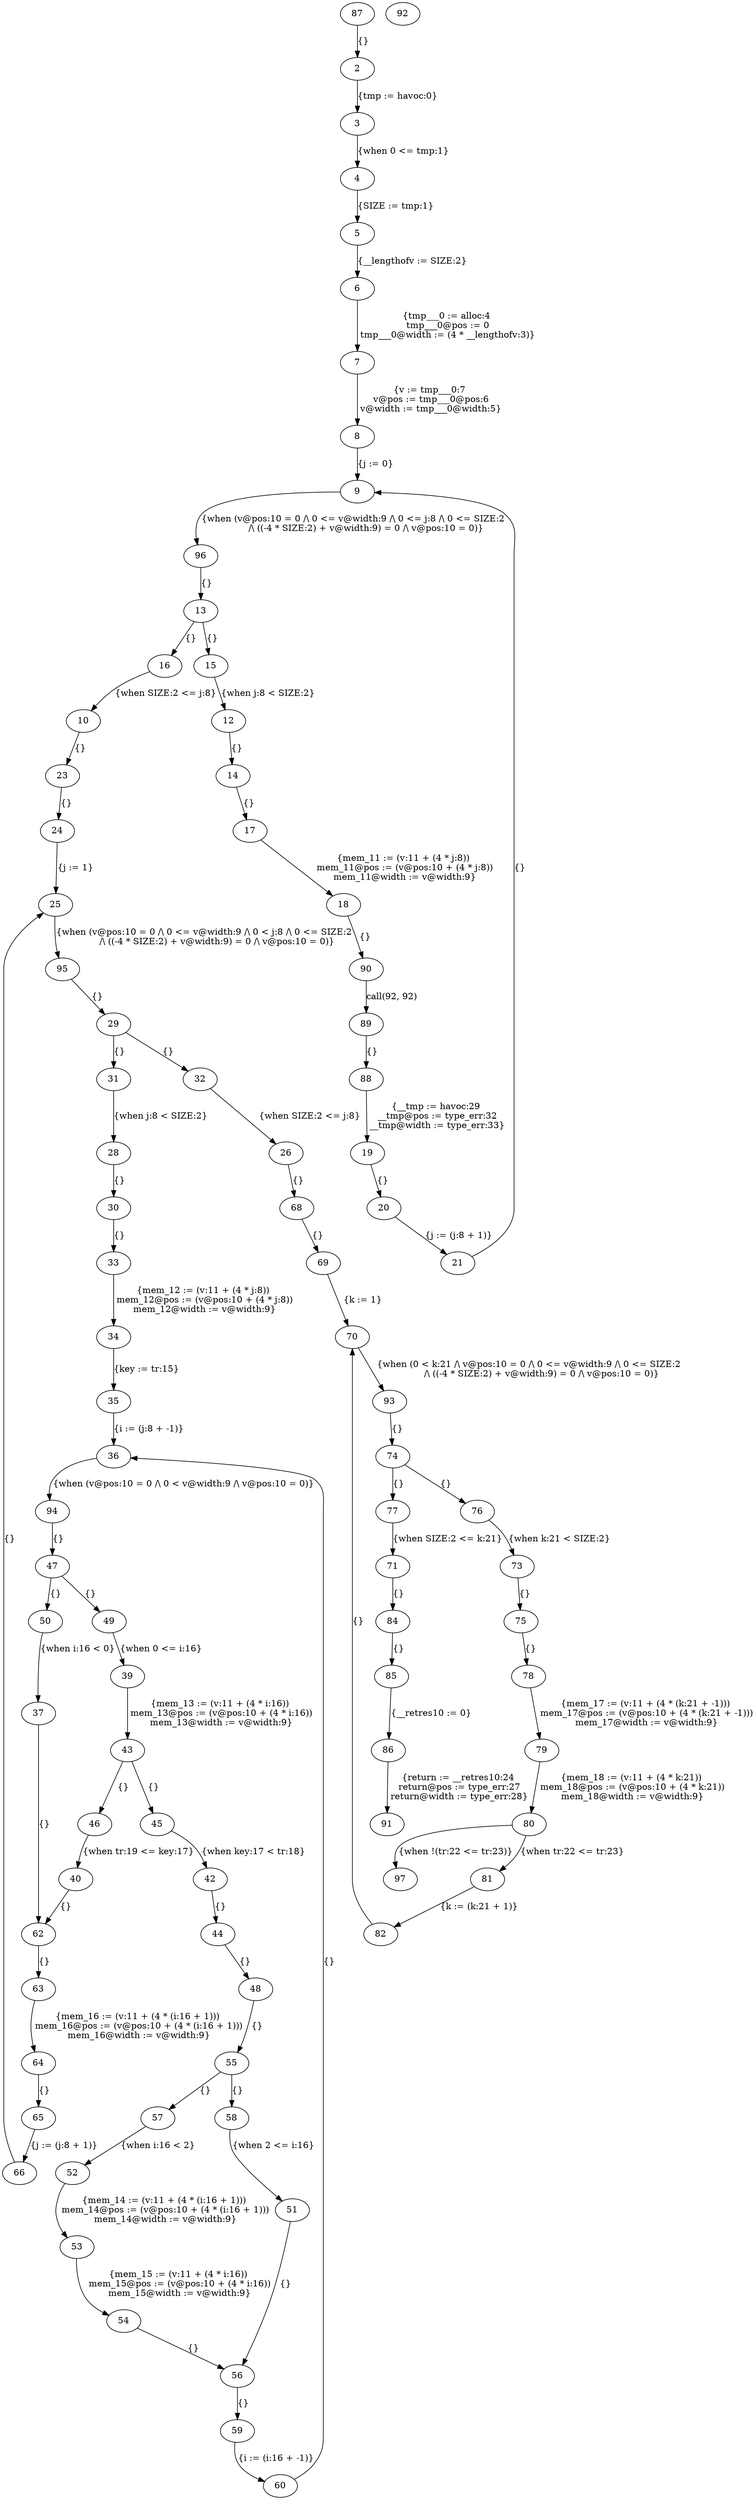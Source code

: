 digraph G {
  "2";
  "3";
  "4";
  "5";
  "6";
  "7";
  "8";
  "9";
  "10";
  "12";
  "13";
  "14";
  "15";
  "16";
  "17";
  "18";
  "19";
  "20";
  "21";
  "23";
  "24";
  "25";
  "26";
  "28";
  "29";
  "30";
  "31";
  "32";
  "33";
  "34";
  "35";
  "36";
  "37";
  "39";
  "40";
  "42";
  "43";
  "44";
  "45";
  "46";
  "47";
  "48";
  "49";
  "50";
  "51";
  "52";
  "53";
  "54";
  "55";
  "56";
  "57";
  "58";
  "59";
  "60";
  "62";
  "63";
  "64";
  "65";
  "66";
  "68";
  "69";
  "70";
  "71";
  "73";
  "74";
  "75";
  "76";
  "77";
  "78";
  "79";
  "80";
  "81";
  "82";
  "84";
  "85";
  "86";
  "87";
  "88";
  "89";
  "90";
  "91";
  "92";
  "93";
  "94";
  "95";
  "96";
  "97";
  
  
  "2" -> "3" [label="{tmp := havoc:0}", ];
  "3" -> "4" [label="{when 0 <= tmp:1}", ];
  "4" -> "5" [label="{SIZE := tmp:1}", ];
  "5" -> "6" [label="{__lengthofv := SIZE:2}", ];
  "6" -> "7" [label="{tmp___0 := alloc:4\n tmp___0@pos := 0\n tmp___0@width := (4 * __lengthofv:3)}",
              ];
  "7" -> "8" [label="{v := tmp___0:7\n v@pos := tmp___0@pos:6\n v@width := tmp___0@width:5}",
              ];
  "8" -> "9" [label="{j := 0}", ];
  "9" -> "96" [label="{when (v@pos:10 = 0 /\\ 0 <= v@width:9 /\\ 0 <= j:8 /\\ 0 <= SIZE:2\n         /\\ ((-4 * SIZE:2) + v@width:9) = 0 /\\ v@pos:10 = 0)}",
               ];
  "10" -> "23" [label="{}", ];
  "12" -> "14" [label="{}", ];
  "13" -> "15" [label="{}", ];
  "13" -> "16" [label="{}", ];
  "14" -> "17" [label="{}", ];
  "15" -> "12" [label="{when j:8 < SIZE:2}", ];
  "16" -> "10" [label="{when SIZE:2 <= j:8}", ];
  "17" -> "18" [label="{mem_11 := (v:11 + (4 * j:8))\n mem_11@pos := (v@pos:10 + (4 * j:8))\n mem_11@width := v@width:9}",
                ];
  "18" -> "90" [label="{}", ];
  "19" -> "20" [label="{}", ];
  "20" -> "21" [label="{j := (j:8 + 1)}", ];
  "21" -> "9" [label="{}", ];
  "23" -> "24" [label="{}", ];
  "24" -> "25" [label="{j := 1}", ];
  "25" -> "95" [label="{when (v@pos:10 = 0 /\\ 0 <= v@width:9 /\\ 0 < j:8 /\\ 0 <= SIZE:2\n         /\\ ((-4 * SIZE:2) + v@width:9) = 0 /\\ v@pos:10 = 0)}",
                ];
  "26" -> "68" [label="{}", ];
  "28" -> "30" [label="{}", ];
  "29" -> "31" [label="{}", ];
  "29" -> "32" [label="{}", ];
  "30" -> "33" [label="{}", ];
  "31" -> "28" [label="{when j:8 < SIZE:2}", ];
  "32" -> "26" [label="{when SIZE:2 <= j:8}", ];
  "33" -> "34" [label="{mem_12 := (v:11 + (4 * j:8))\n mem_12@pos := (v@pos:10 + (4 * j:8))\n mem_12@width := v@width:9}",
                ];
  "34" -> "35" [label="{key := tr:15}", ];
  "35" -> "36" [label="{i := (j:8 + -1)}", ];
  "36" -> "94" [label="{when (v@pos:10 = 0 /\\ 0 < v@width:9 /\\ v@pos:10 = 0)}",
                ];
  "37" -> "62" [label="{}", ];
  "39" -> "43" [label="{mem_13 := (v:11 + (4 * i:16))\n mem_13@pos := (v@pos:10 + (4 * i:16))\n mem_13@width := v@width:9}",
                ];
  "40" -> "62" [label="{}", ];
  "42" -> "44" [label="{}", ];
  "43" -> "45" [label="{}", ];
  "43" -> "46" [label="{}", ];
  "44" -> "48" [label="{}", ];
  "45" -> "42" [label="{when key:17 < tr:18}", ];
  "46" -> "40" [label="{when tr:19 <= key:17}", ];
  "47" -> "49" [label="{}", ];
  "47" -> "50" [label="{}", ];
  "48" -> "55" [label="{}", ];
  "49" -> "39" [label="{when 0 <= i:16}", ];
  "50" -> "37" [label="{when i:16 < 0}", ];
  "51" -> "56" [label="{}", ];
  "52" -> "53" [label="{mem_14 := (v:11 + (4 * (i:16 + 1)))\n mem_14@pos := (v@pos:10 + (4 * (i:16 + 1)))\n mem_14@width := v@width:9}",
                ];
  "53" -> "54" [label="{mem_15 := (v:11 + (4 * i:16))\n mem_15@pos := (v@pos:10 + (4 * i:16))\n mem_15@width := v@width:9}",
                ];
  "54" -> "56" [label="{}", ];
  "55" -> "57" [label="{}", ];
  "55" -> "58" [label="{}", ];
  "56" -> "59" [label="{}", ];
  "57" -> "52" [label="{when i:16 < 2}", ];
  "58" -> "51" [label="{when 2 <= i:16}", ];
  "59" -> "60" [label="{i := (i:16 + -1)}", ];
  "60" -> "36" [label="{}", ];
  "62" -> "63" [label="{}", ];
  "63" -> "64" [label="{mem_16 := (v:11 + (4 * (i:16 + 1)))\n mem_16@pos := (v@pos:10 + (4 * (i:16 + 1)))\n mem_16@width := v@width:9}",
                ];
  "64" -> "65" [label="{}", ];
  "65" -> "66" [label="{j := (j:8 + 1)}", ];
  "66" -> "25" [label="{}", ];
  "68" -> "69" [label="{}", ];
  "69" -> "70" [label="{k := 1}", ];
  "70" -> "93" [label="{when (0 < k:21 /\\ v@pos:10 = 0 /\\ 0 <= v@width:9 /\\ 0 <= SIZE:2\n         /\\ ((-4 * SIZE:2) + v@width:9) = 0 /\\ v@pos:10 = 0)}",
                ];
  "71" -> "84" [label="{}", ];
  "73" -> "75" [label="{}", ];
  "74" -> "76" [label="{}", ];
  "74" -> "77" [label="{}", ];
  "75" -> "78" [label="{}", ];
  "76" -> "73" [label="{when k:21 < SIZE:2}", ];
  "77" -> "71" [label="{when SIZE:2 <= k:21}", ];
  "78" -> "79" [label="{mem_17 := (v:11 + (4 * (k:21 + -1)))\n mem_17@pos := (v@pos:10 + (4 * (k:21 + -1)))\n mem_17@width := v@width:9}",
                ];
  "79" -> "80" [label="{mem_18 := (v:11 + (4 * k:21))\n mem_18@pos := (v@pos:10 + (4 * k:21))\n mem_18@width := v@width:9}",
                ];
  "80" -> "81" [label="{when tr:22 <= tr:23}", ];
  "80" -> "97" [label="{when !(tr:22 <= tr:23)}", ];
  "81" -> "82" [label="{k := (k:21 + 1)}", ];
  "82" -> "70" [label="{}", ];
  "84" -> "85" [label="{}", ];
  "85" -> "86" [label="{__retres10 := 0}", ];
  "86" -> "91" [label="{return := __retres10:24\n return@pos := type_err:27\n return@width := type_err:28}",
                ];
  "87" -> "2" [label="{}", ];
  "88" -> "19" [label="{__tmp := havoc:29\n __tmp@pos := type_err:32\n __tmp@width := type_err:33}",
                ];
  "89" -> "88" [label="{}", ];
  "90" -> "89" [label="call(92, 92)", ];
  "93" -> "74" [label="{}", ];
  "94" -> "47" [label="{}", ];
  "95" -> "29" [label="{}", ];
  "96" -> "13" [label="{}", ];
  
  }
